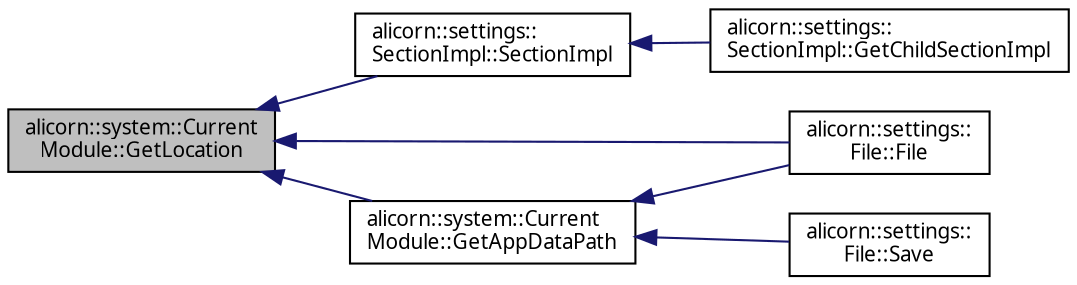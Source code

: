 digraph "alicorn::system::CurrentModule::GetLocation"
{
 // INTERACTIVE_SVG=YES
  edge [fontname="Verdana",fontsize="10",labelfontname="Verdana",labelfontsize="10"];
  node [fontname="Verdana",fontsize="10",shape=record];
  rankdir="LR";
  Node1 [label="alicorn::system::Current\lModule::GetLocation",height=0.2,width=0.4,color="black", fillcolor="grey75", style="filled", fontcolor="black"];
  Node1 -> Node2 [dir="back",color="midnightblue",fontsize="10",style="solid",fontname="Verdana"];
  Node2 [label="alicorn::settings::\lFile::File",height=0.2,width=0.4,color="black", fillcolor="white", style="filled",URL="$a00088.html#a7dcb21db9e1623e84b9c3dee81c12617",tooltip="Конструктор класса. "];
  Node1 -> Node3 [dir="back",color="midnightblue",fontsize="10",style="solid",fontname="Verdana"];
  Node3 [label="alicorn::settings::\lSectionImpl::SectionImpl",height=0.2,width=0.4,color="black", fillcolor="white", style="filled",URL="$a00133.html#ad88d43b6da522cc7ebfd982915908ad4",tooltip="Конструктор создания объекта раздела верхнего уровня. "];
  Node3 -> Node4 [dir="back",color="midnightblue",fontsize="10",style="solid",fontname="Verdana"];
  Node4 [label="alicorn::settings::\lSectionImpl::GetChildSectionImpl",height=0.2,width=0.4,color="black", fillcolor="white", style="filled",URL="$a00133.html#a3df5c9b056b01466c8a70001861867ed",tooltip="Функция получения дочернего раздела настроек. "];
  Node1 -> Node5 [dir="back",color="midnightblue",fontsize="10",style="solid",fontname="Verdana"];
  Node5 [label="alicorn::system::Current\lModule::GetAppDataPath",height=0.2,width=0.4,color="black", fillcolor="white", style="filled",URL="$a00076.html#ace3c6a06459c213c52260984dc69d461",tooltip="Функция получения пути к папке, содержащей данные программы для текущего пользователя. "];
  Node5 -> Node2 [dir="back",color="midnightblue",fontsize="10",style="solid",fontname="Verdana"];
  Node5 -> Node6 [dir="back",color="midnightblue",fontsize="10",style="solid",fontname="Verdana"];
  Node6 [label="alicorn::settings::\lFile::Save",height=0.2,width=0.4,color="black", fillcolor="white", style="filled",URL="$a00088.html#ae1eeefb237c2c1965a388681e993bc8b",tooltip="Функция сохранения изменений в файле настроек. "];
}
